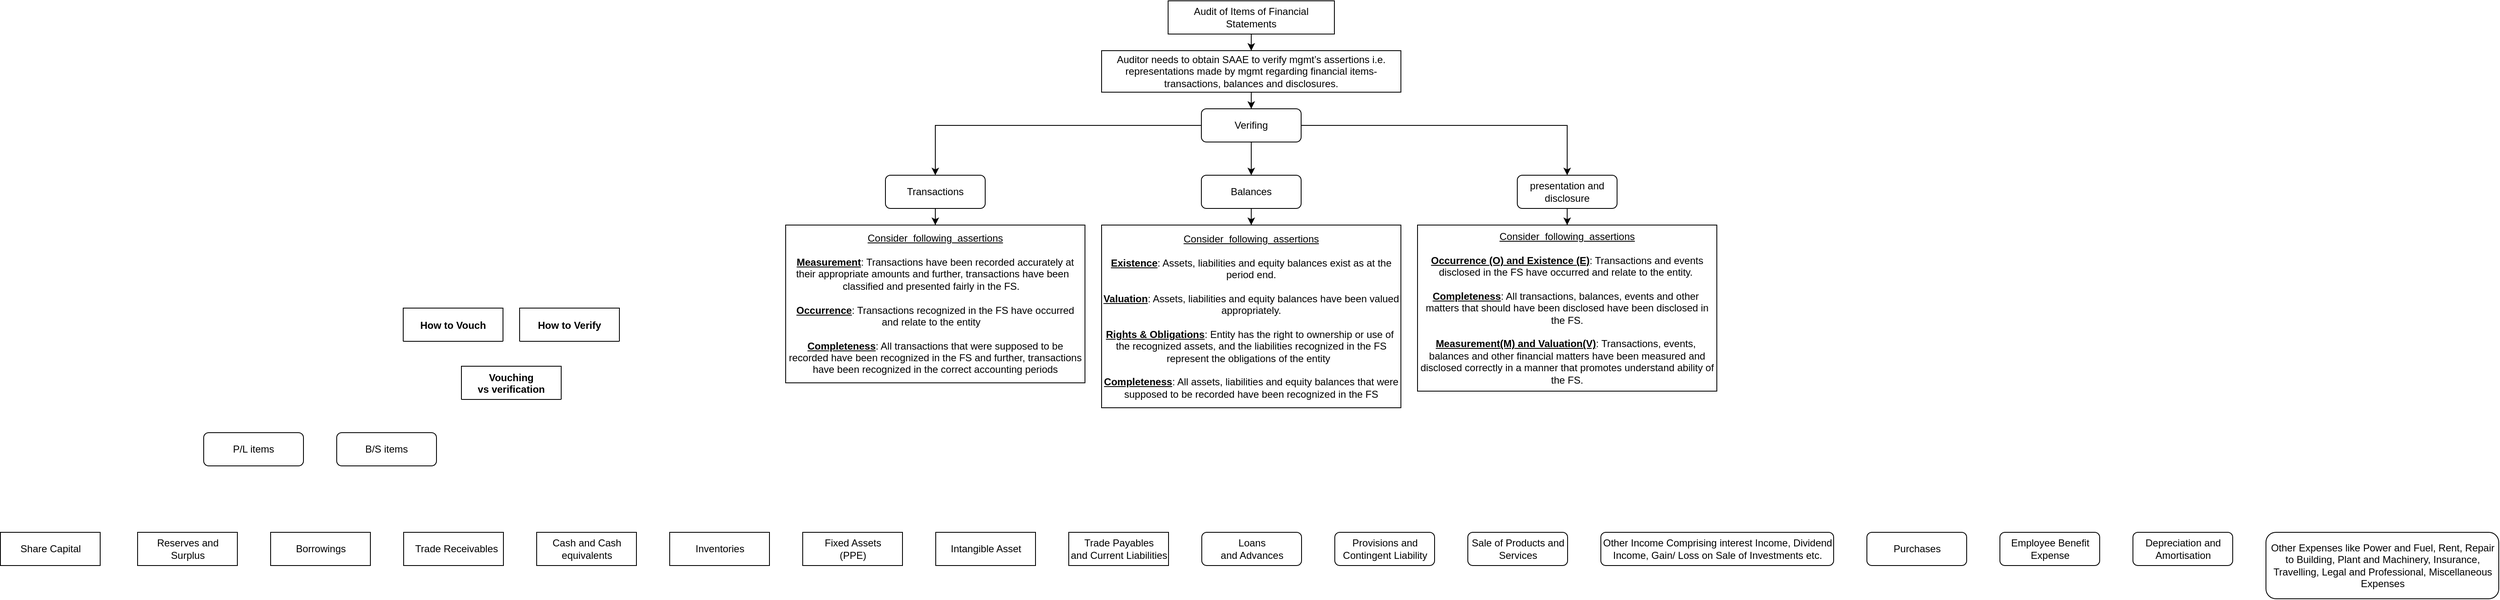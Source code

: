 <mxfile version="15.2.7" type="github">
  <diagram id="Dq3Bf0Ob6L3IU1oHNY2R" name="Page-1">
    <mxGraphModel dx="5897" dy="2090" grid="1" gridSize="10" guides="1" tooltips="1" connect="1" arrows="1" fold="1" page="1" pageScale="1" pageWidth="850" pageHeight="1100" math="0" shadow="0">
      <root>
        <mxCell id="0" />
        <mxCell id="1" parent="0" />
        <mxCell id="JVfyQsDlpFgOe32HRUAi-1" style="edgeStyle=orthogonalEdgeStyle;rounded=0;orthogonalLoop=1;jettySize=auto;html=1;" parent="1" source="JVfyQsDlpFgOe32HRUAi-2" target="JVfyQsDlpFgOe32HRUAi-4" edge="1">
          <mxGeometry relative="1" as="geometry" />
        </mxCell>
        <mxCell id="JVfyQsDlpFgOe32HRUAi-2" value="Audit of Items of Financial Statements" style="rounded=0;whiteSpace=wrap;html=1;" parent="1" vertex="1">
          <mxGeometry x="320" width="200" height="40" as="geometry" />
        </mxCell>
        <mxCell id="JVfyQsDlpFgOe32HRUAi-3" style="edgeStyle=orthogonalEdgeStyle;rounded=0;orthogonalLoop=1;jettySize=auto;html=1;" parent="1" source="JVfyQsDlpFgOe32HRUAi-4" target="JVfyQsDlpFgOe32HRUAi-11" edge="1">
          <mxGeometry relative="1" as="geometry" />
        </mxCell>
        <mxCell id="JVfyQsDlpFgOe32HRUAi-4" value="Auditor needs to obtain SAAE to verify mgmt’s assertions i.e. representations made by mgmt regarding financial items- transactions, balances and disclosures. " style="rounded=0;whiteSpace=wrap;html=1;" parent="1" vertex="1">
          <mxGeometry x="240" y="60" width="360" height="50" as="geometry" />
        </mxCell>
        <mxCell id="JVfyQsDlpFgOe32HRUAi-5" style="edgeStyle=orthogonalEdgeStyle;rounded=0;orthogonalLoop=1;jettySize=auto;html=1;" parent="1" source="JVfyQsDlpFgOe32HRUAi-6" target="JVfyQsDlpFgOe32HRUAi-7" edge="1">
          <mxGeometry relative="1" as="geometry" />
        </mxCell>
        <mxCell id="JVfyQsDlpFgOe32HRUAi-6" value="Transactions" style="rounded=1;whiteSpace=wrap;html=1;" parent="1" vertex="1">
          <mxGeometry x="-20" y="210" width="120" height="40" as="geometry" />
        </mxCell>
        <mxCell id="JVfyQsDlpFgOe32HRUAi-7" value="&lt;div&gt;&lt;u&gt;Consider&amp;nbsp; following&amp;nbsp; assertions&lt;/u&gt;&lt;br&gt;&lt;/div&gt;&lt;div&gt;&lt;br&gt;&lt;/div&gt;&lt;div&gt;&lt;u&gt;&lt;b&gt;Measurement&lt;/b&gt;&lt;/u&gt;: Transactions have been recorded accurately at their appropriate amounts and further, transactions have been&amp;nbsp;&amp;nbsp; classified and presented fairly in the FS. &amp;nbsp;&amp;nbsp; &lt;br&gt;&lt;/div&gt;&lt;div&gt;&lt;br&gt;&lt;/div&gt;&lt;div&gt;&lt;u&gt;&lt;b&gt;Occurrence&lt;/b&gt;&lt;/u&gt;: Transactions recognized in the FS have occurred &lt;br&gt;&lt;/div&gt;&lt;div&gt;and relate to the entity &amp;nbsp;&amp;nbsp; &lt;br&gt;&lt;/div&gt;&lt;div&gt;&lt;br&gt;&lt;/div&gt;&lt;div&gt;&lt;u&gt;&lt;b&gt;Completeness&lt;/b&gt;&lt;/u&gt;: All transactions that were supposed to be &lt;br&gt;&lt;/div&gt;&lt;div&gt;recorded have been recognized in the FS and further, transactions have been recognized in the correct accounting periods&lt;/div&gt;" style="rounded=0;whiteSpace=wrap;html=1;" parent="1" vertex="1">
          <mxGeometry x="-140" y="270" width="360" height="190" as="geometry" />
        </mxCell>
        <mxCell id="JVfyQsDlpFgOe32HRUAi-8" style="edgeStyle=orthogonalEdgeStyle;rounded=0;orthogonalLoop=1;jettySize=auto;html=1;" parent="1" source="JVfyQsDlpFgOe32HRUAi-11" target="JVfyQsDlpFgOe32HRUAi-15" edge="1">
          <mxGeometry relative="1" as="geometry" />
        </mxCell>
        <mxCell id="JVfyQsDlpFgOe32HRUAi-9" style="edgeStyle=orthogonalEdgeStyle;rounded=0;orthogonalLoop=1;jettySize=auto;html=1;" parent="1" source="JVfyQsDlpFgOe32HRUAi-11" target="JVfyQsDlpFgOe32HRUAi-13" edge="1">
          <mxGeometry relative="1" as="geometry" />
        </mxCell>
        <mxCell id="JVfyQsDlpFgOe32HRUAi-10" style="edgeStyle=orthogonalEdgeStyle;rounded=0;orthogonalLoop=1;jettySize=auto;html=1;" parent="1" source="JVfyQsDlpFgOe32HRUAi-11" target="JVfyQsDlpFgOe32HRUAi-6" edge="1">
          <mxGeometry relative="1" as="geometry" />
        </mxCell>
        <mxCell id="JVfyQsDlpFgOe32HRUAi-11" value="Verifing" style="rounded=1;whiteSpace=wrap;html=1;" parent="1" vertex="1">
          <mxGeometry x="360" y="130" width="120" height="40" as="geometry" />
        </mxCell>
        <mxCell id="JVfyQsDlpFgOe32HRUAi-12" style="edgeStyle=orthogonalEdgeStyle;rounded=0;orthogonalLoop=1;jettySize=auto;html=1;" parent="1" source="JVfyQsDlpFgOe32HRUAi-13" target="JVfyQsDlpFgOe32HRUAi-17" edge="1">
          <mxGeometry relative="1" as="geometry" />
        </mxCell>
        <mxCell id="JVfyQsDlpFgOe32HRUAi-13" value="presentation and disclosure" style="rounded=1;whiteSpace=wrap;html=1;" parent="1" vertex="1">
          <mxGeometry x="740" y="210" width="120" height="40" as="geometry" />
        </mxCell>
        <mxCell id="JVfyQsDlpFgOe32HRUAi-14" style="edgeStyle=orthogonalEdgeStyle;rounded=0;orthogonalLoop=1;jettySize=auto;html=1;" parent="1" source="JVfyQsDlpFgOe32HRUAi-15" target="JVfyQsDlpFgOe32HRUAi-16" edge="1">
          <mxGeometry relative="1" as="geometry" />
        </mxCell>
        <mxCell id="JVfyQsDlpFgOe32HRUAi-15" value="Balances" style="rounded=1;whiteSpace=wrap;html=1;" parent="1" vertex="1">
          <mxGeometry x="360" y="210" width="120" height="40" as="geometry" />
        </mxCell>
        <mxCell id="JVfyQsDlpFgOe32HRUAi-16" value="&lt;div&gt;&lt;u&gt;Consider&amp;nbsp; following&amp;nbsp; assertions&lt;/u&gt;&lt;br&gt;&lt;/div&gt;&lt;div&gt;&lt;br&gt;&lt;/div&gt;&lt;div&gt;&lt;u&gt;&lt;b&gt;Existence&lt;/b&gt;&lt;/u&gt;: Assets, liabilities and equity balances exist as at the period end.&lt;br&gt;&lt;/div&gt;&lt;div&gt;&lt;br&gt;&lt;/div&gt;&lt;div&gt;&lt;u&gt;&lt;b&gt;Valuation&lt;/b&gt;&lt;/u&gt;: Assets, liabilities and equity balances have been valued appropriately.&lt;br&gt;&lt;/div&gt;&lt;div&gt;&lt;br&gt;&lt;/div&gt;&lt;div&gt;&lt;u&gt;&lt;b&gt;Rights &amp;amp; Obligations&lt;/b&gt;&lt;/u&gt;: Entity has the right to ownership or use of&amp;nbsp; the recognized assets, and the liabilities recognized in the FS represent the obligations of the entity&amp;nbsp;&amp;nbsp; &lt;br&gt;&lt;/div&gt;&lt;div&gt;&lt;br&gt;&lt;/div&gt;&lt;div&gt;&lt;u&gt;&lt;b&gt;Completeness&lt;/b&gt;&lt;/u&gt;: All assets, liabilities and equity balances that were supposed to be recorded have been recognized in the FS&lt;br&gt;&lt;/div&gt;" style="rounded=0;whiteSpace=wrap;html=1;" parent="1" vertex="1">
          <mxGeometry x="240" y="270" width="360" height="220" as="geometry" />
        </mxCell>
        <mxCell id="JVfyQsDlpFgOe32HRUAi-17" value="&lt;div&gt;&lt;u&gt;Consider&amp;nbsp; following&amp;nbsp; assertions&lt;/u&gt;&lt;br&gt;&lt;/div&gt;&lt;div&gt;&lt;br&gt;&lt;/div&gt;&lt;div&gt;&lt;u&gt;&lt;b&gt;Occurrence (O) and Existence (E)&lt;/b&gt;&lt;/u&gt;: Transactions and events disclosed in the FS have occurred and relate to the entity.&amp;nbsp; &lt;br&gt;&lt;/div&gt;&lt;div&gt;&lt;br&gt;&lt;/div&gt;&lt;div&gt;&lt;u&gt;&lt;b&gt;Completeness&lt;/b&gt;&lt;/u&gt;: All transactions, balances, events and other&amp;nbsp; matters that should have been disclosed have been disclosed in the FS.&lt;br&gt;&lt;/div&gt;&lt;div&gt;&lt;br&gt;&lt;/div&gt;&lt;div&gt;&lt;u&gt;&lt;b&gt;Measurement(M) and Valuation(V)&lt;/b&gt;&lt;/u&gt;: Transactions, events,&amp;nbsp; balances and other financial matters have been measured and disclosed correctly in a manner that promotes understand ability of the FS.&lt;br&gt;&lt;/div&gt;" style="rounded=0;whiteSpace=wrap;html=1;" parent="1" vertex="1">
          <mxGeometry x="620" y="270" width="360" height="200" as="geometry" />
        </mxCell>
        <mxCell id="HmFCgczZDOIW98-LxWr3-2" style="edgeStyle=orthogonalEdgeStyle;rounded=0;orthogonalLoop=1;jettySize=auto;html=1;" parent="1" source="JVfyQsDlpFgOe32HRUAi-18" target="HmFCgczZDOIW98-LxWr3-1" edge="1" visible="0">
          <mxGeometry relative="1" as="geometry" />
        </mxCell>
        <mxCell id="JVfyQsDlpFgOe32HRUAi-18" value="Share Capital" style="whiteSpace=wrap;html=1;align=center;treeFolding=1;treeMoving=1;newEdgeStyle={&quot;edgeStyle&quot;:&quot;elbowEdgeStyle&quot;,&quot;startArrow&quot;:&quot;none&quot;,&quot;endArrow&quot;:&quot;none&quot;};fillColor=#ffffff;fontFamily=Helvetica;fontSize=12;fontColor=#000000;strokeColor=#000000;" parent="1" vertex="1" collapsed="1">
          <mxGeometry x="-1084.5" y="640" width="120" height="40" as="geometry" />
        </mxCell>
        <mxCell id="HmFCgczZDOIW98-LxWr3-4" style="edgeStyle=orthogonalEdgeStyle;rounded=0;orthogonalLoop=1;jettySize=auto;html=1;" parent="1" source="JVfyQsDlpFgOe32HRUAi-19" target="HmFCgczZDOIW98-LxWr3-3" edge="1" visible="0">
          <mxGeometry relative="1" as="geometry" />
        </mxCell>
        <mxCell id="JVfyQsDlpFgOe32HRUAi-19" value="&lt;div&gt;Reserves and &lt;br&gt;&lt;/div&gt;&lt;div&gt;Surplus &lt;/div&gt;" style="whiteSpace=wrap;html=1;align=center;treeFolding=1;treeMoving=1;newEdgeStyle={&quot;edgeStyle&quot;:&quot;elbowEdgeStyle&quot;,&quot;startArrow&quot;:&quot;none&quot;,&quot;endArrow&quot;:&quot;none&quot;};fillColor=#ffffff;fontFamily=Helvetica;fontSize=12;fontColor=#000000;strokeColor=#000000;" parent="1" vertex="1" collapsed="1">
          <mxGeometry x="-919.5" y="640" width="120" height="40" as="geometry" />
        </mxCell>
        <mxCell id="HmFCgczZDOIW98-LxWr3-6" style="edgeStyle=orthogonalEdgeStyle;rounded=0;orthogonalLoop=1;jettySize=auto;html=1;" parent="1" source="JVfyQsDlpFgOe32HRUAi-20" target="HmFCgczZDOIW98-LxWr3-5" edge="1" visible="0">
          <mxGeometry relative="1" as="geometry" />
        </mxCell>
        <mxCell id="JVfyQsDlpFgOe32HRUAi-20" value="Borrowings" style="whiteSpace=wrap;html=1;align=center;treeFolding=1;treeMoving=1;newEdgeStyle={&quot;edgeStyle&quot;:&quot;elbowEdgeStyle&quot;,&quot;startArrow&quot;:&quot;none&quot;,&quot;endArrow&quot;:&quot;none&quot;};fillColor=#ffffff;fontFamily=Helvetica;fontSize=12;fontColor=#000000;strokeColor=#000000;" parent="1" vertex="1" collapsed="1">
          <mxGeometry x="-759.5" y="640" width="120" height="40" as="geometry" />
        </mxCell>
        <mxCell id="UfjtboCrBmcmnvGXadqM-1" style="edgeStyle=orthogonalEdgeStyle;rounded=0;orthogonalLoop=1;jettySize=auto;html=1;" edge="1" parent="1" source="JVfyQsDlpFgOe32HRUAi-21" target="HmFCgczZDOIW98-LxWr3-7" visible="0">
          <mxGeometry relative="1" as="geometry" />
        </mxCell>
        <mxCell id="JVfyQsDlpFgOe32HRUAi-21" value="&amp;nbsp; Trade Receivables" style="whiteSpace=wrap;html=1;align=center;treeFolding=1;treeMoving=1;newEdgeStyle={&quot;edgeStyle&quot;:&quot;elbowEdgeStyle&quot;,&quot;startArrow&quot;:&quot;none&quot;,&quot;endArrow&quot;:&quot;none&quot;};fillColor=#ffffff;fontFamily=Helvetica;fontSize=12;fontColor=#000000;strokeColor=#000000;" parent="1" vertex="1" collapsed="1">
          <mxGeometry x="-599.5" y="640" width="120" height="40" as="geometry" />
        </mxCell>
        <mxCell id="UfjtboCrBmcmnvGXadqM-3" style="edgeStyle=orthogonalEdgeStyle;rounded=0;orthogonalLoop=1;jettySize=auto;html=1;" edge="1" parent="1" source="JVfyQsDlpFgOe32HRUAi-22" target="UfjtboCrBmcmnvGXadqM-2" visible="0">
          <mxGeometry relative="1" as="geometry" />
        </mxCell>
        <mxCell id="JVfyQsDlpFgOe32HRUAi-22" value="Cash and Cash equivalents" style="whiteSpace=wrap;html=1;align=center;treeFolding=1;treeMoving=1;newEdgeStyle={&quot;edgeStyle&quot;:&quot;elbowEdgeStyle&quot;,&quot;startArrow&quot;:&quot;none&quot;,&quot;endArrow&quot;:&quot;none&quot;};fillColor=#ffffff;fontFamily=Helvetica;fontSize=12;fontColor=#000000;strokeColor=#000000;" parent="1" vertex="1" collapsed="1">
          <mxGeometry x="-439.5" y="640" width="120" height="40" as="geometry" />
        </mxCell>
        <mxCell id="UfjtboCrBmcmnvGXadqM-5" style="edgeStyle=orthogonalEdgeStyle;rounded=0;orthogonalLoop=1;jettySize=auto;html=1;" edge="1" parent="1" source="JVfyQsDlpFgOe32HRUAi-23" target="UfjtboCrBmcmnvGXadqM-4" visible="0">
          <mxGeometry relative="1" as="geometry" />
        </mxCell>
        <mxCell id="JVfyQsDlpFgOe32HRUAi-23" value="Inventories" style="whiteSpace=wrap;html=1;align=center;treeFolding=1;treeMoving=1;newEdgeStyle={&quot;edgeStyle&quot;:&quot;elbowEdgeStyle&quot;,&quot;startArrow&quot;:&quot;none&quot;,&quot;endArrow&quot;:&quot;none&quot;};fillColor=#ffffff;fontFamily=Helvetica;fontSize=12;fontColor=#000000;strokeColor=#000000;" parent="1" vertex="1" collapsed="1">
          <mxGeometry x="-279.5" y="640" width="120" height="40" as="geometry" />
        </mxCell>
        <mxCell id="UfjtboCrBmcmnvGXadqM-7" style="edgeStyle=orthogonalEdgeStyle;rounded=0;orthogonalLoop=1;jettySize=auto;html=1;" edge="1" parent="1" source="JVfyQsDlpFgOe32HRUAi-24" target="UfjtboCrBmcmnvGXadqM-6" visible="0">
          <mxGeometry relative="1" as="geometry" />
        </mxCell>
        <mxCell id="JVfyQsDlpFgOe32HRUAi-24" value="&lt;div&gt;Fixed Assets &lt;br&gt;&lt;/div&gt;&lt;div&gt;(PPE) &lt;/div&gt;" style="whiteSpace=wrap;html=1;align=center;treeFolding=1;treeMoving=1;newEdgeStyle={&quot;edgeStyle&quot;:&quot;elbowEdgeStyle&quot;,&quot;startArrow&quot;:&quot;none&quot;,&quot;endArrow&quot;:&quot;none&quot;};fillColor=#ffffff;fontFamily=Helvetica;fontSize=12;fontColor=#000000;strokeColor=#000000;" parent="1" vertex="1" collapsed="1">
          <mxGeometry x="-119.5" y="640" width="120" height="40" as="geometry" />
        </mxCell>
        <mxCell id="UfjtboCrBmcmnvGXadqM-9" style="edgeStyle=orthogonalEdgeStyle;rounded=0;orthogonalLoop=1;jettySize=auto;html=1;" edge="1" parent="1" source="JVfyQsDlpFgOe32HRUAi-25" target="UfjtboCrBmcmnvGXadqM-8" visible="0">
          <mxGeometry relative="1" as="geometry" />
        </mxCell>
        <mxCell id="JVfyQsDlpFgOe32HRUAi-25" value="Intangible Asset" style="whiteSpace=wrap;html=1;align=center;treeFolding=1;treeMoving=1;newEdgeStyle={&quot;edgeStyle&quot;:&quot;elbowEdgeStyle&quot;,&quot;startArrow&quot;:&quot;none&quot;,&quot;endArrow&quot;:&quot;none&quot;};fillColor=#ffffff;fontFamily=Helvetica;fontSize=12;fontColor=#000000;strokeColor=#000000;" parent="1" vertex="1" collapsed="1">
          <mxGeometry x="40.5" y="640" width="120" height="40" as="geometry" />
        </mxCell>
        <mxCell id="UfjtboCrBmcmnvGXadqM-11" style="edgeStyle=orthogonalEdgeStyle;rounded=0;orthogonalLoop=1;jettySize=auto;html=1;entryX=0.5;entryY=0;entryDx=0;entryDy=0;" edge="1" parent="1" source="JVfyQsDlpFgOe32HRUAi-26" target="UfjtboCrBmcmnvGXadqM-10" visible="0">
          <mxGeometry relative="1" as="geometry" />
        </mxCell>
        <mxCell id="JVfyQsDlpFgOe32HRUAi-26" value="&lt;div&gt;Trade Payables &lt;br&gt;&lt;/div&gt;&lt;div&gt;and Current Liabilities&lt;/div&gt;" style="whiteSpace=wrap;html=1;align=center;treeFolding=1;treeMoving=1;newEdgeStyle={&quot;edgeStyle&quot;:&quot;elbowEdgeStyle&quot;,&quot;startArrow&quot;:&quot;none&quot;,&quot;endArrow&quot;:&quot;none&quot;};fillColor=#ffffff;fontFamily=Helvetica;fontSize=12;fontColor=#000000;strokeColor=#000000;" parent="1" vertex="1" collapsed="1">
          <mxGeometry x="200.5" y="640" width="120" height="40" as="geometry" />
        </mxCell>
        <mxCell id="JVfyQsDlpFgOe32HRUAi-27" value="&lt;div&gt;Loans &lt;br&gt;&lt;/div&gt;&lt;div&gt;and Advances&lt;/div&gt;" style="rounded=1;whiteSpace=wrap;html=1;" parent="1" vertex="1">
          <mxGeometry x="360.5" y="640" width="120" height="40" as="geometry" />
        </mxCell>
        <mxCell id="JVfyQsDlpFgOe32HRUAi-28" value="Provisions and Contingent Liability" style="rounded=1;whiteSpace=wrap;html=1;" parent="1" vertex="1">
          <mxGeometry x="520.5" y="640" width="120" height="40" as="geometry" />
        </mxCell>
        <mxCell id="JVfyQsDlpFgOe32HRUAi-29" value="Sale of Products and Services " style="rounded=1;whiteSpace=wrap;html=1;" parent="1" vertex="1">
          <mxGeometry x="680.5" y="640" width="120" height="40" as="geometry" />
        </mxCell>
        <mxCell id="JVfyQsDlpFgOe32HRUAi-30" value="Other Income Comprising interest Income, Dividend Income, Gain/ Loss on Sale of Investments etc. " style="rounded=1;whiteSpace=wrap;html=1;" parent="1" vertex="1">
          <mxGeometry x="840.5" y="640" width="280" height="40" as="geometry" />
        </mxCell>
        <mxCell id="JVfyQsDlpFgOe32HRUAi-31" value="Purchases" style="rounded=1;whiteSpace=wrap;html=1;" parent="1" vertex="1">
          <mxGeometry x="1160.5" y="640" width="120" height="40" as="geometry" />
        </mxCell>
        <mxCell id="JVfyQsDlpFgOe32HRUAi-32" value="Employee Benefit Expense " style="rounded=1;whiteSpace=wrap;html=1;" parent="1" vertex="1">
          <mxGeometry x="1320.5" y="640" width="120" height="40" as="geometry" />
        </mxCell>
        <mxCell id="JVfyQsDlpFgOe32HRUAi-33" value="Depreciation and Amortisation" style="rounded=1;whiteSpace=wrap;html=1;" parent="1" vertex="1">
          <mxGeometry x="1480.5" y="640" width="120" height="40" as="geometry" />
        </mxCell>
        <mxCell id="JVfyQsDlpFgOe32HRUAi-34" value="Other Expenses like Power and Fuel, Rent, Repair to Building, Plant and Machinery, Insurance, Travelling, Legal and Professional, Miscellaneous Expenses" style="rounded=1;whiteSpace=wrap;html=1;" parent="1" vertex="1">
          <mxGeometry x="1640.5" y="640" width="280" height="80" as="geometry" />
        </mxCell>
        <mxCell id="66pDrFZKpN6Ti9aJz2PV-1" value="Vouching &#xa;vs verification" style="swimlane;startSize=40;" parent="1" vertex="1" collapsed="1">
          <mxGeometry x="-530" y="440" width="120" height="40" as="geometry">
            <mxRectangle x="360" y="560" width="360" height="320" as="alternateBounds" />
          </mxGeometry>
        </mxCell>
        <mxCell id="66pDrFZKpN6Ti9aJz2PV-3" value="" style="shape=table;startSize=0;container=1;collapsible=0;childLayout=tableLayout;" parent="66pDrFZKpN6Ti9aJz2PV-1" vertex="1">
          <mxGeometry y="40" width="360" height="310" as="geometry" />
        </mxCell>
        <mxCell id="66pDrFZKpN6Ti9aJz2PV-4" value="" style="shape=partialRectangle;collapsible=0;dropTarget=0;pointerEvents=0;fillColor=none;top=0;left=0;bottom=0;right=0;points=[[0,0.5],[1,0.5]];portConstraint=eastwest;" parent="66pDrFZKpN6Ti9aJz2PV-3" vertex="1">
          <mxGeometry width="360" height="40" as="geometry" />
        </mxCell>
        <mxCell id="66pDrFZKpN6Ti9aJz2PV-5" value="&lt;u&gt;&lt;b&gt;Vouching&lt;/b&gt;&lt;/u&gt;" style="shape=partialRectangle;html=1;whiteSpace=wrap;connectable=0;overflow=hidden;fillColor=none;top=0;left=0;bottom=0;right=0;pointerEvents=1;" parent="66pDrFZKpN6Ti9aJz2PV-4" vertex="1">
          <mxGeometry width="180" height="40" as="geometry" />
        </mxCell>
        <mxCell id="66pDrFZKpN6Ti9aJz2PV-6" value="&lt;u&gt;&lt;b&gt;Verification&lt;/b&gt;&lt;/u&gt;" style="shape=partialRectangle;html=1;whiteSpace=wrap;connectable=0;overflow=hidden;fillColor=none;top=0;left=0;bottom=0;right=0;pointerEvents=1;" parent="66pDrFZKpN6Ti9aJz2PV-4" vertex="1">
          <mxGeometry x="180" width="180" height="40" as="geometry" />
        </mxCell>
        <mxCell id="66pDrFZKpN6Ti9aJz2PV-7" value="" style="shape=partialRectangle;collapsible=0;dropTarget=0;pointerEvents=0;fillColor=none;top=0;left=0;bottom=0;right=0;points=[[0,0.5],[1,0.5]];portConstraint=eastwest;" parent="66pDrFZKpN6Ti9aJz2PV-3" vertex="1">
          <mxGeometry y="40" width="360" height="40" as="geometry" />
        </mxCell>
        <mxCell id="66pDrFZKpN6Ti9aJz2PV-8" value="Vouching is an examination of transactions" style="shape=partialRectangle;html=1;whiteSpace=wrap;connectable=0;overflow=hidden;fillColor=none;top=0;left=0;bottom=0;right=0;pointerEvents=1;" parent="66pDrFZKpN6Ti9aJz2PV-7" vertex="1">
          <mxGeometry width="180" height="40" as="geometry" />
        </mxCell>
        <mxCell id="66pDrFZKpN6Ti9aJz2PV-9" value="Verification is examination of balances" style="shape=partialRectangle;html=1;whiteSpace=wrap;connectable=0;overflow=hidden;fillColor=none;top=0;left=0;bottom=0;right=0;pointerEvents=1;" parent="66pDrFZKpN6Ti9aJz2PV-7" vertex="1">
          <mxGeometry x="180" width="180" height="40" as="geometry" />
        </mxCell>
        <mxCell id="66pDrFZKpN6Ti9aJz2PV-10" value="" style="shape=partialRectangle;collapsible=0;dropTarget=0;pointerEvents=0;fillColor=none;top=0;left=0;bottom=0;right=0;points=[[0,0.5],[1,0.5]];portConstraint=eastwest;" parent="66pDrFZKpN6Ti9aJz2PV-3" vertex="1">
          <mxGeometry y="80" width="360" height="40" as="geometry" />
        </mxCell>
        <mxCell id="66pDrFZKpN6Ti9aJz2PV-11" value="it means checking p/l items i.e income and expenses" style="shape=partialRectangle;html=1;whiteSpace=wrap;connectable=0;overflow=hidden;fillColor=none;top=0;left=0;bottom=0;right=0;pointerEvents=1;" parent="66pDrFZKpN6Ti9aJz2PV-10" vertex="1">
          <mxGeometry width="180" height="40" as="geometry" />
        </mxCell>
        <mxCell id="66pDrFZKpN6Ti9aJz2PV-12" value="means checking b/s items i.e assets and liablities" style="shape=partialRectangle;html=1;whiteSpace=wrap;connectable=0;overflow=hidden;fillColor=none;top=0;left=0;bottom=0;right=0;pointerEvents=1;" parent="66pDrFZKpN6Ti9aJz2PV-10" vertex="1">
          <mxGeometry x="180" width="180" height="40" as="geometry" />
        </mxCell>
        <mxCell id="66pDrFZKpN6Ti9aJz2PV-13" value="" style="shape=partialRectangle;collapsible=0;dropTarget=0;pointerEvents=0;fillColor=none;top=0;left=0;bottom=0;right=0;points=[[0,0.5],[1,0.5]];portConstraint=eastwest;" parent="66pDrFZKpN6Ti9aJz2PV-3" vertex="1">
          <mxGeometry y="120" width="360" height="40" as="geometry" />
        </mxCell>
        <mxCell id="66pDrFZKpN6Ti9aJz2PV-14" value="conducted normally throughout the year" style="shape=partialRectangle;html=1;whiteSpace=wrap;connectable=0;overflow=hidden;fillColor=none;top=0;left=0;bottom=0;right=0;pointerEvents=1;" parent="66pDrFZKpN6Ti9aJz2PV-13" vertex="1">
          <mxGeometry width="180" height="40" as="geometry" />
        </mxCell>
        <mxCell id="66pDrFZKpN6Ti9aJz2PV-15" value="conducted at the end of the year" style="shape=partialRectangle;html=1;whiteSpace=wrap;connectable=0;overflow=hidden;fillColor=none;top=0;left=0;bottom=0;right=0;pointerEvents=1;" parent="66pDrFZKpN6Ti9aJz2PV-13" vertex="1">
          <mxGeometry x="180" width="180" height="40" as="geometry" />
        </mxCell>
        <mxCell id="66pDrFZKpN6Ti9aJz2PV-16" value="" style="shape=partialRectangle;collapsible=0;dropTarget=0;pointerEvents=0;fillColor=none;top=0;left=0;bottom=0;right=0;points=[[0,0.5],[1,0.5]];portConstraint=eastwest;" parent="66pDrFZKpN6Ti9aJz2PV-3" vertex="1">
          <mxGeometry y="160" width="360" height="70" as="geometry" />
        </mxCell>
        <mxCell id="66pDrFZKpN6Ti9aJz2PV-17" value="checking documentary evidence is enough" style="shape=partialRectangle;html=1;whiteSpace=wrap;connectable=0;overflow=hidden;fillColor=none;top=0;left=0;bottom=0;right=0;pointerEvents=1;" parent="66pDrFZKpN6Ti9aJz2PV-16" vertex="1">
          <mxGeometry width="180" height="70" as="geometry" />
        </mxCell>
        <mxCell id="66pDrFZKpN6Ti9aJz2PV-18" value="checking documentary evidence is not enough, physical verification is also required whenever practical / possible" style="shape=partialRectangle;html=1;whiteSpace=wrap;connectable=0;overflow=hidden;fillColor=none;top=0;left=0;bottom=0;right=0;pointerEvents=1;" parent="66pDrFZKpN6Ti9aJz2PV-16" vertex="1">
          <mxGeometry x="180" width="180" height="70" as="geometry" />
        </mxCell>
        <mxCell id="66pDrFZKpN6Ti9aJz2PV-19" value="" style="shape=partialRectangle;collapsible=0;dropTarget=0;pointerEvents=0;fillColor=none;top=0;left=0;bottom=0;right=0;points=[[0,0.5],[1,0.5]];portConstraint=eastwest;" parent="66pDrFZKpN6Ti9aJz2PV-3" vertex="1">
          <mxGeometry y="230" width="360" height="40" as="geometry" />
        </mxCell>
        <mxCell id="66pDrFZKpN6Ti9aJz2PV-20" value="normally conducted by junior staff" style="shape=partialRectangle;html=1;whiteSpace=wrap;connectable=0;overflow=hidden;fillColor=none;top=0;left=0;bottom=0;right=0;pointerEvents=1;" parent="66pDrFZKpN6Ti9aJz2PV-19" vertex="1">
          <mxGeometry width="180" height="40" as="geometry" />
        </mxCell>
        <mxCell id="66pDrFZKpN6Ti9aJz2PV-21" value="normally conducted by senior staff / auditor himself" style="shape=partialRectangle;html=1;whiteSpace=wrap;connectable=0;overflow=hidden;fillColor=none;top=0;left=0;bottom=0;right=0;pointerEvents=1;" parent="66pDrFZKpN6Ti9aJz2PV-19" vertex="1">
          <mxGeometry x="180" width="180" height="40" as="geometry" />
        </mxCell>
        <mxCell id="66pDrFZKpN6Ti9aJz2PV-22" value="" style="shape=partialRectangle;collapsible=0;dropTarget=0;pointerEvents=0;fillColor=none;top=0;left=0;bottom=0;right=0;points=[[0,0.5],[1,0.5]];portConstraint=eastwest;" parent="66pDrFZKpN6Ti9aJz2PV-3" vertex="1">
          <mxGeometry y="270" width="360" height="40" as="geometry" />
        </mxCell>
        <mxCell id="66pDrFZKpN6Ti9aJz2PV-23" value="does not include valuation" style="shape=partialRectangle;html=1;whiteSpace=wrap;connectable=0;overflow=hidden;fillColor=none;top=0;left=0;bottom=0;right=0;pointerEvents=1;" parent="66pDrFZKpN6Ti9aJz2PV-22" vertex="1">
          <mxGeometry width="180" height="40" as="geometry" />
        </mxCell>
        <mxCell id="66pDrFZKpN6Ti9aJz2PV-24" value="includes valuation" style="shape=partialRectangle;html=1;whiteSpace=wrap;connectable=0;overflow=hidden;fillColor=none;top=0;left=0;bottom=0;right=0;pointerEvents=1;" parent="66pDrFZKpN6Ti9aJz2PV-22" vertex="1">
          <mxGeometry x="180" width="180" height="40" as="geometry" />
        </mxCell>
        <mxCell id="66pDrFZKpN6Ti9aJz2PV-25" value="P/L items" style="rounded=1;whiteSpace=wrap;html=1;" parent="1" vertex="1">
          <mxGeometry x="-840" y="520" width="120" height="40" as="geometry" />
        </mxCell>
        <mxCell id="66pDrFZKpN6Ti9aJz2PV-26" value="B/S items" style="rounded=1;whiteSpace=wrap;html=1;" parent="1" vertex="1">
          <mxGeometry x="-680" y="520" width="120" height="40" as="geometry" />
        </mxCell>
        <mxCell id="66pDrFZKpN6Ti9aJz2PV-27" value="How to Vouch" style="swimlane;startSize=40;" parent="1" vertex="1" collapsed="1">
          <mxGeometry x="-600" y="370" width="120" height="40" as="geometry">
            <mxRectangle x="-600" y="370" width="520" height="673" as="alternateBounds" />
          </mxGeometry>
        </mxCell>
        <mxCell id="66pDrFZKpN6Ti9aJz2PV-42" value="" style="shape=image;verticalLabelPosition=bottom;labelBackgroundColor=#ffffff;verticalAlign=top;aspect=fixed;imageAspect=0;image=https://imgur.com/yVzNL9A.png;" parent="66pDrFZKpN6Ti9aJz2PV-27" vertex="1">
          <mxGeometry y="40" width="520" height="357" as="geometry" />
        </mxCell>
        <mxCell id="66pDrFZKpN6Ti9aJz2PV-43" value="" style="shape=image;verticalLabelPosition=bottom;labelBackgroundColor=#ffffff;verticalAlign=top;aspect=fixed;imageAspect=0;image=https://imgur.com/6qHPYXq.png;" parent="66pDrFZKpN6Ti9aJz2PV-27" vertex="1">
          <mxGeometry y="397" width="520" height="276" as="geometry" />
        </mxCell>
        <mxCell id="66pDrFZKpN6Ti9aJz2PV-32" value="How to Verify" style="swimlane;startSize=40;" parent="1" vertex="1" collapsed="1">
          <mxGeometry x="-460" y="370" width="120" height="40" as="geometry">
            <mxRectangle x="-450" y="370" width="517.5" height="670" as="alternateBounds" />
          </mxGeometry>
        </mxCell>
        <mxCell id="66pDrFZKpN6Ti9aJz2PV-40" value="" style="shape=image;verticalLabelPosition=bottom;labelBackgroundColor=#ffffff;verticalAlign=top;aspect=fixed;imageAspect=0;image=https://imgur.com/RVhFhAz.png;" parent="66pDrFZKpN6Ti9aJz2PV-32" vertex="1">
          <mxGeometry x="-5" y="40" width="520" height="376" as="geometry" />
        </mxCell>
        <mxCell id="66pDrFZKpN6Ti9aJz2PV-41" value="" style="shape=image;verticalLabelPosition=bottom;labelBackgroundColor=#ffffff;verticalAlign=top;aspect=fixed;imageAspect=0;image=https://imgur.com/igpQDB1.png;" parent="66pDrFZKpN6Ti9aJz2PV-32" vertex="1">
          <mxGeometry x="-2.5" y="403" width="520" height="267" as="geometry" />
        </mxCell>
        <mxCell id="HmFCgczZDOIW98-LxWr3-1" value="1.1 &lt;u&gt;&lt;b&gt;Existence&lt;/b&gt;&lt;/u&gt;&lt;br&gt;&amp;nbsp;It is the sum stated in the memorandum as the capital of the company with which it is to be registered being the maximum amount which it is&lt;br&gt;authorized to raise by issuing shares, and upon which it pays the stamp&lt;br&gt;&lt;div&gt;duty&lt;/div&gt;&lt;div&gt;&lt;br&gt;&lt;/div&gt;1.2 &lt;u&gt;&lt;b&gt;Valuation&lt;/b&gt;&lt;/u&gt;&lt;br&gt;&amp;nbsp;1. Tally the period- end share capital balance- authorised, issued and paid&lt;br&gt;&lt;div&gt;up, to the previous year audited financial statements&lt;/div&gt;&lt;div&gt;&lt;br&gt;&lt;/div&gt;2. In case there in no change during the year, obtain a written confirmation/&lt;br&gt;representation from the Company Secretary that there were no changes to&lt;br&gt;&lt;div&gt;entity’s capital structure during the year.&lt;/div&gt;&lt;div&gt;&lt;br&gt;&lt;/div&gt;&amp;nbsp;3. In case there is any change, obtain the certified copies of relevant&lt;br&gt;resolutions passed at the meetings of board of directors, shareholders&lt;br&gt;authorizing the increase/ decrease in authorized and paid up share capital&lt;br&gt;&amp;nbsp;Verify whether the paid up capital as at the period- end is within the limits&lt;br&gt;&lt;div&gt;of authorized capital&lt;/div&gt;&lt;div&gt;&lt;br&gt;&lt;/div&gt;1.3 &lt;u&gt;&lt;b&gt;Completeness&lt;/b&gt;&lt;/u&gt;&lt;br&gt;Equity bal that should have been recorded have been shown in the FS&lt;br&gt;&lt;div&gt;&lt;br&gt;&lt;/div&gt;1.4 &lt;u&gt;&lt;b&gt;Presentation and Disclosure&lt;/b&gt;&lt;/u&gt;&lt;br&gt;&amp;nbsp;as per AS/IND AS as applicable" style="rounded=0;whiteSpace=wrap;html=1;" parent="1" vertex="1" visible="0">
          <mxGeometry x="-1220" y="700" width="400" height="380" as="geometry" />
        </mxCell>
        <mxCell id="HmFCgczZDOIW98-LxWr3-3" value="2.1 &lt;u&gt;&lt;b&gt;Existence/Valuation/Completeness&lt;/b&gt;&lt;/u&gt;&lt;br&gt;&amp;nbsp;Tally the opening balance of reserves and surplus to the PY&lt;br&gt;&lt;div&gt;audited FS.&lt;/div&gt;&lt;div&gt;&lt;br&gt;&lt;/div&gt;&amp;nbsp;For addition/ utilisation in current year, in case of:&lt;br&gt;a. Profit and Loss balance- trace the movement as disclosed in Statement&lt;br&gt;of changes in Equity to Surplus/ Deficit as per Income Statement for the&lt;br&gt;year under audit&lt;br&gt;b. For adjustment related to dividend payment and the tax related thereto&lt;br&gt;i.e. dividend distribution tax, verify the resolution passed by the board of&lt;br&gt;directors regarding declaration of dividend&lt;br&gt;&lt;div&gt;d. Utilisation of share premium as per the provisions&lt;br&gt;&lt;/div&gt;&lt;div&gt;&lt;br&gt;&lt;/div&gt;2.2 &lt;u&gt;&lt;b&gt;Presentation and Disclosure&lt;/b&gt;&lt;/u&gt;&lt;br&gt;&amp;nbsp;Ias per AS/IND AS as applicable" style="rounded=0;whiteSpace=wrap;html=1;" parent="1" vertex="1" visible="0">
          <mxGeometry x="-1055" y="700" width="400" height="220" as="geometry" />
        </mxCell>
        <mxCell id="HmFCgczZDOIW98-LxWr3-5" value="&lt;div&gt;3.1 &lt;u&gt;&lt;b&gt;Existence&lt;/b&gt;&lt;/u&gt;&lt;/div&gt;&lt;div&gt;&lt;u&gt;&lt;b&gt;&lt;br&gt;&lt;/b&gt;&lt;/u&gt;&lt;/div&gt;&amp;nbsp;1. Review board minutes for approval of new lending agreements. During&lt;br&gt;&lt;div&gt;review, make sure that any new loan agreements are authorized. &lt;br&gt;&lt;/div&gt;&lt;div&gt;&lt;br&gt;&lt;/div&gt;&lt;div&gt;2. Ensure that significant debt commitments should be approved by the board of directors.&lt;/div&gt;&lt;div&gt;&lt;br&gt;&lt;/div&gt;&lt;div&gt;&amp;nbsp;3. Verify that borrowing limits imposed by agreements are not exceeded&lt;/div&gt;&lt;div&gt;&lt;br&gt;&lt;/div&gt;&amp;nbsp;4. Agree overdrafts and loans recorded to bank confirmation / confirmation to&lt;br&gt;&lt;div&gt;lenders&lt;/div&gt;&lt;div&gt;&lt;br&gt;&lt;/div&gt;5. Agree details of leases and hire purchase creditors recorded to underlying&lt;br&gt;agreement&lt;br&gt;&lt;div&gt;&lt;br&gt;&lt;/div&gt;&lt;div&gt;&lt;br&gt;&lt;/div&gt;&lt;div&gt;&lt;br&gt;&lt;/div&gt;&lt;div&gt;3.2 &lt;u&gt;&lt;b&gt;Valuation&lt;/b&gt;&lt;/u&gt;&lt;/div&gt;&lt;div&gt;&lt;u&gt;&lt;b&gt;&lt;br&gt;&lt;/b&gt;&lt;/u&gt;&lt;/div&gt;1.&amp;nbsp; Determine that the accounting policies and methods of recording debt are&lt;br&gt;&lt;div&gt;appropriate and applied consistently.&lt;/div&gt;&lt;div&gt;&lt;br&gt;&lt;/div&gt;2. Recalculate the interest accrual, and discount or premium on redemption&lt;br&gt;&amp;nbsp;&lt;br&gt;&lt;div&gt;&amp;nbsp;3. Check computation of the amortization of premium or discount.&lt;/div&gt;&lt;div&gt;&lt;br&gt;&lt;/div&gt;&lt;div&gt;&lt;br&gt;&lt;/div&gt;&lt;div&gt;&lt;br&gt;&lt;/div&gt;&lt;div&gt;3.3 &lt;u&gt;&lt;b&gt;Completeness&lt;/b&gt;&lt;/u&gt;&lt;/div&gt;&lt;div&gt;&lt;u&gt;&lt;b&gt;&lt;br&gt;&lt;/b&gt;&lt;/u&gt;&lt;/div&gt;&lt;div&gt;&amp;nbsp;Obtain a schedule of short term and long term borrowing showing beginning&lt;/div&gt;&lt;div&gt; and ending balances and borrowings and repayments during the year,&lt;/div&gt;&lt;div&gt; and perform the following:&lt;/div&gt;a. examination of minutes of the board, and other documents.&lt;br&gt;b. trace the ending balances to the general ledger&lt;br&gt;&lt;div&gt;&lt;br&gt;&lt;/div&gt;&lt;div&gt;&lt;br&gt;&lt;/div&gt;&lt;div&gt;&lt;br&gt;&lt;/div&gt;3.4 &lt;u&gt;&lt;b&gt;Presentation and Disclosure&lt;/b&gt;&lt;/u&gt;&lt;br&gt;&lt;div&gt;&lt;br&gt;&lt;/div&gt;&lt;div&gt;1. as per AS/IND AS as applicable&lt;/div&gt;&lt;div&gt;&lt;br&gt;&lt;/div&gt;&lt;div&gt;&amp;nbsp;2. Examine the due dates on loans for proper classification between long term and current.&lt;/div&gt;&lt;div&gt;&lt;br&gt;&lt;/div&gt;3. Verify whether liabilities to bank towards bills discounted, bills negotiated,&lt;br&gt;cheques discounted, etc. are correctly reflected and disclosed in the&lt;br&gt;&lt;div&gt;accounts &lt;br&gt;&lt;/div&gt;&lt;div&gt;&lt;br&gt;&lt;/div&gt;&lt;div&gt;&lt;br&gt;&lt;/div&gt;&lt;div&gt;&lt;br&gt;&lt;/div&gt;&lt;div&gt;3.5 &lt;u&gt;&lt;b&gt;Other Aspects&lt;/b&gt;&lt;/u&gt;:&lt;/div&gt;&lt;div&gt;&lt;br&gt;&lt;/div&gt;&lt;div&gt;&amp;nbsp;1. Verify that the company has not contravened the restrictions laid down&lt;/div&gt;&lt;div&gt;&lt;br&gt;&lt;/div&gt;&lt;div&gt;2. Check compliance&#39;s of Income tax, and cos act done properly&lt;br&gt;&lt;/div&gt;" style="rounded=0;whiteSpace=wrap;html=1;" parent="1" vertex="1" visible="0">
          <mxGeometry x="-927.5" y="700" width="465" height="860" as="geometry" />
        </mxCell>
        <mxCell id="HmFCgczZDOIW98-LxWr3-7" value="4.1 &lt;u&gt;&lt;b&gt;Existence&lt;/b&gt;&lt;/u&gt;&lt;br&gt;&amp;nbsp;To ensure that trace receivables ledger reconciles to general ledger. Ask&lt;br&gt;for a period-end accounts receivable aging report and trace the grand total&lt;br&gt;to the amount in the accounts receivable account in the general ledger&lt;br&gt;&amp;nbsp;Calculate the receivable report total. Add up the invoices on the accounts&lt;br&gt;receivable aging report to verify that the total traced to the general ledger is&lt;br&gt;correct.&lt;br&gt;&amp;nbsp;Investigate reconciling items. If there are journal entries in the accounts&lt;br&gt;receivable account in the general ledger, review the justification for larger&lt;br&gt;amounts. This implies that these journal entries should be fully&lt;br&gt;documented.&lt;br&gt;&amp;nbsp;See whether realization is recorded invoice wise or not. If not, check that&lt;br&gt;money received from debtors is adjusted chronologically invoice wise and&lt;br&gt;on FIFO basis i.e. previous bill is adjusted first. If realization is made on&lt;br&gt;account, verify if the Company has obtained confirmations from debtors.&lt;br&gt;&amp;nbsp;A significant and important audit activity is to contact customers directly&lt;br&gt;and ask them to confirm the amounts of unpaid accounts receivable as of&lt;br&gt;the end of the reporting period under audit. This should necessarily be&lt;br&gt;done for all significant account balances as at the period- end while certain&lt;br&gt;random customers having smaller outstanding invoices should also be&lt;br&gt;selected.&lt;br&gt;&amp;nbsp;The trade receivables may be requested to confirm the balances either&lt;br&gt;(a) as at the date of the balance sheet, or&lt;br&gt;(b) as at any other selected date which is reasonably close to the date of&lt;br&gt;the balance sheet. The date should be decided by the auditor in&lt;br&gt;consultation with the Company.&lt;br&gt;&amp;nbsp;If there are any related party receivables, review them for collectability, as&lt;br&gt;well as whether they were properly authorized and the value of such&lt;br&gt;&lt;div&gt;transactions were reasonable and at arm’s length.&lt;/div&gt;&lt;div&gt;&lt;br&gt;&lt;/div&gt;&lt;div&gt;&lt;br&gt;&lt;/div&gt;&lt;div&gt;4.2 &lt;u&gt;&lt;b&gt;Valuation&lt;/b&gt;&lt;/u&gt;&lt;br&gt;&amp;nbsp;Assess the allowance for doubtful accounts. Review the process followed&lt;br&gt;by the Company to derive an allowance for doubtful accounts. This will&lt;br&gt;include a consistency comparison with the method used in the last year,&lt;br&gt;and a determination of whether the method is appropriate for the&lt;br&gt;underlying business environment.&lt;br&gt;&amp;nbsp;Obtain the ageing report of accounts receivable (both Dr/Cr balance), split&lt;br&gt;between not currently due, 30 days old, 30-60 days old, 60- 180 days old,&lt;br&gt;180- 365 days old and more than 365 days old (refer screenshot below).&lt;br&gt;Also, obtain the list of debtors under litigation and compare with previous&lt;br&gt;year.&lt;br&gt;&amp;nbsp;Assess bad debt write-offs. Prepare schedule of movements on Bad Debts&lt;br&gt;– Provision Accounts and Debts written off and compare the proportion of&lt;br&gt;bad debt expense to sales for the current year in comparison to prior&lt;br&gt;years, to see if the current expense appears reasonable.&lt;br&gt;&amp;nbsp;Check that write-offs or other reductions in the receivable balances have&lt;br&gt;been approved by an appropriate and authorised member of senior&lt;br&gt;management, for example the fi nancial controller or finance director.&lt;/div&gt;&lt;div&gt;&lt;br&gt;&lt;/div&gt;&lt;div&gt;&lt;br&gt;&lt;/div&gt;&lt;div&gt;&lt;br&gt;&lt;/div&gt;&lt;div&gt;4.3 &lt;u&gt;&lt;b&gt;Completeness&lt;/b&gt;&lt;/u&gt;&lt;/div&gt;&lt;div&gt;&lt;br&gt;&amp;nbsp;1. The auditor needs to satisfy himself of correct and proper cut-offs. Without&lt;br&gt;a correct cutoff, sales could be understated or overstated, &lt;br&gt;&lt;/div&gt;&lt;div&gt;hence, the need to perform the following cutoff tests:&lt;br&gt;a. the goods should have been dispatched and not lying with the&lt;br&gt;Company and included in closing stock;&lt;br&gt;b. All good dispatched prior to the period/ year-end have been invoiced&lt;br&gt;and included in debtors;&lt;br&gt;c. No goods dispatched after the year- end have been invoiced and&lt;br&gt;included in debtors for the period under audit&lt;br&gt;&amp;nbsp;&lt;/div&gt;&lt;div&gt;2. Study the system of giving discounts and check the following:&lt;br&gt;a. Whether the same is being given as per the Company policy/ general&lt;br&gt;industry trends;&lt;br&gt;b. Whether cash discount is given on the basis of date of realization of&lt;br&gt;cheque or on the basis of date of receipt of cheque. verify that the cheque has been&lt;br&gt;realized within a reasonable time.&lt;/div&gt;&lt;div&gt;&lt;br&gt;&lt;/div&gt;&lt;div&gt;&lt;br&gt;&lt;/div&gt;&lt;div&gt;&lt;br&gt;&lt;/div&gt;&lt;div&gt;4.4 &lt;u&gt;&lt;b&gt;Presentation and Disclosure&lt;/b&gt;&lt;/u&gt;&lt;/div&gt;&lt;div&gt;&lt;br&gt;&lt;/div&gt;&lt;div&gt;as per AS/IND AS as applicable&lt;/div&gt;&lt;div&gt;&lt;br&gt;&lt;/div&gt;&lt;div&gt;&amp;nbsp;Verify that the split between more than 6 months and less than 6 months&lt;br&gt;has been done from the due date instead of sales invoice date&lt;br&gt;&lt;/div&gt;" style="rounded=0;whiteSpace=wrap;html=1;" parent="1" vertex="1" visible="0">
          <mxGeometry x="-767.5" y="700" width="465" height="1170" as="geometry" />
        </mxCell>
        <mxCell id="UfjtboCrBmcmnvGXadqM-2" value="&lt;div&gt;&lt;u&gt;&lt;b&gt;Existence/Completeness/Valuation&lt;/b&gt;&lt;/u&gt;: &lt;br&gt;&lt;/div&gt;&lt;div&gt;&lt;br&gt;&lt;/div&gt;&lt;div&gt;1. the cash should be checked not only on the last day of the&lt;/div&gt;&lt;div&gt;year, but also checked again sometime after the close of the year without&lt;br&gt;giving notice of the auditor’s visit either to the client or to his staff&lt;/div&gt;&lt;div&gt;&lt;br&gt;&lt;/div&gt;&lt;div&gt;2. If there are more than one cash balances, e.g., when there is a cashier, a&lt;br&gt;petty cashier, a branch cashier and, in addition, there are imprest balances&lt;br&gt;with employees, all of them should be checked simultaneously, as far as&lt;br&gt;practicable so that the shortage in one balance is not made good by&lt;br&gt;transfer of amount from the other.&lt;/div&gt;&lt;div&gt;&lt;br&gt;&lt;/div&gt;&lt;div&gt;&amp;nbsp;3. It is desirable for the cashier to be present while cash is being counted and&lt;br&gt;he should be made to sign the statement prepared containing details of the&lt;br&gt;cash balance counted.&lt;/div&gt;&lt;div&gt;&lt;br&gt;&lt;/div&gt;&lt;div&gt;4. If unable to check the cash balance on the date of the&lt;br&gt;Balance Sheet, he should arrange with his client for all the cash balance to&lt;br&gt;be banked and where this cannot conveniently be done on the evening of&lt;br&gt;the close of the financial year, it should be deposited the following morning.&lt;/div&gt;&lt;div&gt;&lt;br&gt;&lt;/div&gt;&lt;div&gt;6. If there is any rough Cash Book or details of daily balance are separately&lt;br&gt;kept, the auditor should test entries from the rough Cash Book with those&lt;br&gt;in the Cash Book to prove that entries in the Cash Book are correct.&lt;/div&gt;&lt;div&gt;&lt;br&gt;&lt;/div&gt;&lt;div&gt;7. The auditor should also perform a cash sensitivity analysis by compiling a&lt;br&gt;summary of total cash receipts and payments each month and analyse the&lt;br&gt;trends to see if there have been variations in any specific month and&lt;br&gt;request explanations from the management&lt;/div&gt;&lt;div&gt;&lt;br&gt;&lt;/div&gt;&lt;div&gt;&lt;u&gt;&lt;b&gt;Presentation and Disclosure&lt;/b&gt;&lt;/u&gt;&lt;br&gt;as per AS/IND AS as applicable&lt;br&gt;&lt;/div&gt;" style="rounded=0;whiteSpace=wrap;html=1;" vertex="1" visible="0" parent="1">
          <mxGeometry x="-593.75" y="700" width="437.5" height="480" as="geometry" />
        </mxCell>
        <mxCell id="UfjtboCrBmcmnvGXadqM-4" value="&lt;u&gt;&lt;b&gt;Existence&lt;/b&gt;&lt;/u&gt;&lt;br&gt;&lt;div&gt;&amp;nbsp;1. Review client’s plan for performing inventory count. &lt;br&gt;&lt;/div&gt;&lt;div&gt;&lt;br&gt;&lt;/div&gt;&lt;div&gt;&amp;nbsp;2. Ensure that consigned goods have been segregated&lt;/div&gt;&lt;div&gt;&lt;br&gt;&lt;/div&gt;&amp;nbsp;3. Evidence of appropriate supervision for those performing count should be&lt;br&gt;&lt;div&gt;examined.&lt;/div&gt;&lt;div&gt;&lt;br&gt;&lt;/div&gt;&amp;nbsp;Observe inventory being counted and personally perform test counts to&lt;br&gt;verify counts. Test counts by auditor should include:&lt;br&gt;&lt;div&gt;{FURTHER CONSIDER SA 501}&lt;/div&gt;&lt;div&gt;&lt;br&gt;&lt;/div&gt;&lt;div&gt;&lt;br&gt;&lt;/div&gt;&lt;div&gt;&lt;br&gt;&lt;/div&gt;&lt;u&gt;&lt;b&gt;Valuation&lt;/b&gt;&lt;/u&gt;&lt;br&gt;&lt;br&gt;&lt;div&gt;1. Ascertain what elements of cost are included e.g. carriage in, duties etc&lt;br&gt;&amp;nbsp;If standard costs are used, en-quire into basis of standards, how these are&lt;br&gt;compared with actual costs and how variances are analyzed and&lt;br&gt;accounted for/ treated in accounting records.&lt;/div&gt;&lt;div&gt;&lt;br&gt;&lt;/div&gt;&lt;div&gt;2. Follow up valuation of all damaged or obsolete inventories&lt;br&gt;&lt;/div&gt;&lt;div&gt;&lt;br&gt;&lt;/div&gt;&lt;div&gt;&amp;nbsp;3. Ascertain how the various stages of production/ value add are measured&lt;br&gt;and in case estimates are made, understand the basis for such estimates.&lt;/div&gt;&lt;div&gt;&lt;br&gt;&lt;/div&gt;&lt;div&gt;&amp;nbsp;4. Ascertain what elements of cost are included. If overheads are included,&lt;br&gt;ascertain the basis on which they are included and compare such basis&lt;br&gt;with the available costing and financial data/ information maintained by the&lt;br&gt;entity.&lt;/div&gt;&lt;div&gt;&lt;br&gt;&lt;/div&gt;&lt;div&gt;5. Ensure that material costs exclude any abnormal wastage factors&lt;/div&gt;&lt;div&gt;&lt;br&gt;&lt;/div&gt;&lt;div&gt;&lt;br&gt;&lt;/div&gt;&lt;div&gt;&lt;br&gt;&lt;/div&gt;&lt;div&gt;&lt;u&gt;&lt;b&gt;Rights and Obligation&lt;/b&gt;&lt;/u&gt;&lt;/div&gt;&lt;div&gt;&lt;br&gt;1. Evaluate the consigned goods.&amp;nbsp;&lt;/div&gt;&lt;div&gt;&lt;br&gt;2. Determine existence of collateral agreements&lt;br&gt;&lt;/div&gt;&lt;div&gt;&lt;br&gt;&lt;/div&gt;&lt;div&gt;3. Obtaining declaration from the third party confirming that the&lt;br&gt;items of inventory belong to the entity and are being held by such third&lt;br&gt;party on behalf of the entity&lt;br&gt;&lt;/div&gt;&lt;div&gt;&lt;br&gt;&lt;/div&gt;&lt;div&gt;&lt;br&gt;&lt;/div&gt;&lt;div&gt;&lt;br&gt;&lt;/div&gt;&lt;div&gt;&lt;u&gt;&lt;b&gt;Completeness&lt;/b&gt;&lt;/u&gt;&lt;/div&gt;&lt;div&gt;&lt;u&gt;&lt;b&gt;&lt;/b&gt;&lt;/u&gt;&lt;br&gt;1. Perform purchase and sales cut-off tests. &lt;br&gt;&lt;/div&gt;&lt;div&gt;&lt;br&gt;&lt;/div&gt;&lt;div&gt;2. Trace shipping documents to accounting records immediately&lt;/div&gt;&lt;div&gt; before and after year-end.&lt;/div&gt;&lt;div&gt;&lt;br&gt;&lt;/div&gt;&lt;div&gt;&amp;nbsp;3. Reconcile physical inventory amounts with perpetual records.&lt;/div&gt;&lt;div&gt;&lt;br&gt;&lt;/div&gt;&lt;div&gt;&lt;br&gt;&lt;/div&gt;&lt;div&gt;&lt;br&gt;&lt;/div&gt;&lt;div&gt;&lt;u&gt;&lt;b&gt;Presentation and Disclosure&lt;/b&gt;&lt;/u&gt;&lt;/div&gt;&lt;div&gt;&lt;u&gt;&lt;b&gt;&lt;/b&gt;&lt;/u&gt;&lt;br&gt;as per AS/IND AS as applicable&lt;br&gt;&lt;/div&gt;" style="rounded=0;whiteSpace=wrap;html=1;" vertex="1" visible="0" parent="1">
          <mxGeometry x="-433.75" y="700" width="437.5" height="890" as="geometry" />
        </mxCell>
        <mxCell id="UfjtboCrBmcmnvGXadqM-6" value="&lt;div&gt;&lt;u&gt;&lt;b&gt;Existence&lt;/b&gt;&lt;/u&gt;&lt;/div&gt;&lt;div&gt;&lt;u&gt;&lt;b&gt;&lt;br&gt;&lt;/b&gt;&lt;/u&gt;&lt;/div&gt;&lt;div&gt;1. Review client’s plan for performing physical verification of PPE &lt;/div&gt;&lt;br&gt;&lt;div&gt;2. Assess if all items of PPE are properly tagged and carry identification&lt;br&gt;marks/ numbers and physical verification work papers do capture the asset&lt;br&gt;identification numbers for assets physically verified&lt;/div&gt;&lt;div&gt;&lt;br&gt;&lt;/div&gt;&lt;div&gt;3. Verify the discrepancies noted, based on physical verification undertaken&lt;br&gt;and the manner in which such discrepancies have been dealt with in the&lt;br&gt;entity’s books and financial statements&lt;/div&gt;&lt;div&gt;&lt;br&gt;&lt;/div&gt;&lt;div&gt;&lt;br&gt;&lt;/div&gt;&lt;div&gt;&lt;br&gt;&lt;/div&gt;&lt;div&gt;&lt;u&gt;&lt;b&gt;Valuation&lt;/b&gt;&lt;/u&gt;&lt;/div&gt;&lt;div&gt;&lt;br&gt;1. Verify that the entity has charged depreciation on all items of &lt;br&gt;&lt;/div&gt;&lt;div&gt;PPE(except land)&lt;/div&gt;&lt;div&gt;&lt;br&gt;&lt;/div&gt;&lt;div&gt;2. Verify that the depreciation method used reflects the pattern in which the&lt;br&gt;asset’s future economic benefits are expected to be consumed by the&lt;br&gt;entity&lt;/div&gt;&lt;div&gt;&lt;br&gt;&lt;/div&gt;&lt;div&gt;3. verify if the management has undertaken an&lt;br&gt;impairment assessment to determine whether an item of property, plant&lt;br&gt;and equipment is impaired.&lt;/div&gt;&lt;div&gt;&lt;br&gt;&lt;/div&gt;&lt;div&gt;&lt;br&gt;&lt;/div&gt;&lt;div&gt;&lt;br&gt;&lt;/div&gt;&lt;div&gt;&lt;u&gt;&lt;b&gt;Rights and Obligation&lt;/b&gt;&lt;/u&gt;&lt;/div&gt;&lt;div&gt;&lt;u&gt;&lt;b&gt;&lt;/b&gt;&lt;/u&gt;&lt;br&gt;1. verify that all PPE purchase&lt;br&gt;invoices are in the name of the entity that entitles legal &lt;br&gt;&lt;/div&gt;&lt;div&gt;title of ownership to the respective entity.&lt;/div&gt;&lt;div&gt;&lt;br&gt;&lt;/div&gt;&lt;div&gt;&amp;nbsp;2. For all additions to land, building obtain&lt;br&gt;copies of conveyance deed/ sale deed to establish whether the entity is&lt;br&gt;mentioned to be the legal and valid owner.&lt;/div&gt;&lt;div&gt;&lt;br&gt;&lt;/div&gt;&lt;div&gt;3. verify the register of charges, available with the entity to &lt;br&gt;&lt;/div&gt;&lt;div&gt;assess the PPE that has been given as security to any third parties&lt;/div&gt;&lt;div&gt;&lt;br&gt;&lt;/div&gt;&lt;div&gt;&lt;br&gt;&lt;/div&gt;&lt;div&gt;&lt;br&gt;&lt;/div&gt;&lt;div&gt;&lt;u&gt;&lt;b&gt;Completeness&lt;/b&gt;&lt;/u&gt;&lt;/div&gt;&lt;div&gt;&lt;u&gt;&lt;b&gt;&lt;/b&gt;&lt;/u&gt;&lt;br&gt;1. Verify the movement in the PPE schedule compiled by the management i.e. Opening + Additions - Deletions= Closing and tally the closing balance to the entity’s books of account.&lt;/div&gt;&lt;div&gt;&lt;br&gt;&lt;/div&gt;&lt;div&gt;2. Check the arithmetical accuracy of the movement in PPE schedule; tally&lt;br&gt;the opening balances to the previous year audited financial statements.&lt;/div&gt;&lt;div&gt;&lt;br&gt;&lt;/div&gt;&lt;div&gt;&lt;br&gt;&lt;/div&gt;&lt;div&gt;&lt;br&gt;&lt;/div&gt;&lt;div&gt;&lt;u&gt;&lt;b&gt;Presentation and Disclosure&lt;/b&gt;&lt;/u&gt;&lt;br&gt;as per AS/IND AS as applicable&lt;br&gt;&lt;/div&gt;" style="rounded=0;whiteSpace=wrap;html=1;" vertex="1" visible="0" parent="1">
          <mxGeometry x="-273.75" y="700" width="437.5" height="840" as="geometry" />
        </mxCell>
        <mxCell id="UfjtboCrBmcmnvGXadqM-8" value="&lt;div&gt;&lt;u&gt;&lt;b&gt;Existence&lt;/b&gt;&lt;/u&gt;&lt;/div&gt;&lt;div&gt;&lt;br&gt;&lt;/div&gt;&amp;nbsp;verify whether such intangible asset is in active use in the&lt;br&gt;production or supply of goods or services, for rental to others, or for&lt;br&gt;&lt;div&gt;administrative purposes.&lt;/div&gt;&lt;div&gt;&lt;br&gt;&lt;/div&gt;&lt;div&gt;&amp;nbsp;In case any intangible asset is not in active use, amortization charge&lt;/div&gt;&lt;div&gt; should have ceased to be charged beyond the date of deletion.&lt;/div&gt;&lt;div&gt;&lt;br&gt;&lt;/div&gt;&lt;div&gt;&lt;br&gt;&lt;/div&gt;&lt;div&gt;&lt;u&gt;&lt;b&gt;&lt;br&gt;&lt;/b&gt;&lt;/u&gt;&lt;/div&gt;&lt;div&gt;&lt;u&gt;&lt;b&gt;Valuation&lt;/b&gt;&lt;/u&gt;&lt;/div&gt;&lt;div&gt;&lt;br&gt;&lt;/div&gt;&amp;nbsp;Verify the movement in the Intangible assets schedule compiled by the&lt;br&gt;management i.e. Opening + Additions - Deletions= Closing and tally the&lt;br&gt;&lt;div&gt;closing balance to the entity’s books of account.&lt;/div&gt;&lt;div&gt;&lt;br&gt;&lt;/div&gt;&amp;nbsp;Check the arithmetical accuracy of the movement in intangible asset&lt;br&gt;schedule&lt;div&gt;&lt;br&gt;&lt;/div&gt;&amp;nbsp;For all material additions, verify if such expenditure meets the criterion for&lt;br&gt;&lt;div&gt;recognition of an intangible asset.&lt;/div&gt;&lt;div&gt;&lt;br&gt;&lt;/div&gt;&lt;div&gt;verify if amortization is charged to the accounts&lt;/div&gt;&lt;div&gt;&lt;br&gt;&lt;/div&gt;&amp;nbsp;Verify that the amortization method used reflects the pattern in which the&lt;br&gt;asset’s future economic benefits are expected to be consumed by the&lt;br&gt;&lt;div&gt;entity&lt;/div&gt;&lt;div&gt;&lt;br&gt;&lt;/div&gt;&lt;div&gt;&lt;br&gt;&lt;/div&gt;&lt;div&gt;&lt;br&gt;&lt;/div&gt;&lt;div&gt;&lt;u&gt;&lt;b&gt;Rights and Obligation&lt;/b&gt;&lt;/u&gt;&lt;/div&gt;&lt;div&gt;&lt;br&gt;&lt;/div&gt;an intangible asset shall be recognized if, and only if:&lt;br&gt;a. the said asset is identifiable;&lt;br&gt;b. the entity controls the asset&lt;br&gt;c. it is probable that future economic benefits associated with the asset will&lt;br&gt;flow to the entity;&lt;br&gt;d. the cost of the item can be measured reliably.&lt;br&gt;&lt;br&gt;&lt;div&gt;&lt;u&gt;&lt;b&gt;Presentation and Disclosure&lt;/b&gt;&lt;/u&gt;&lt;/div&gt;&lt;div&gt;as per AS/IND AS as applicable&lt;/div&gt;" style="rounded=0;whiteSpace=wrap;html=1;" vertex="1" visible="0" parent="1">
          <mxGeometry x="-101.87" y="700" width="413.75" height="620" as="geometry" />
        </mxCell>
        <mxCell id="UfjtboCrBmcmnvGXadqM-10" value="&lt;div&gt;&lt;u&gt;&lt;b&gt;Existence&lt;/b&gt;&lt;/u&gt;&lt;/div&gt;&lt;div&gt;&lt;br&gt;&lt;/div&gt;1. Check whether there are controls in place to ensure that the same&lt;br&gt;&lt;div&gt;purchase/ expense invoice cannot be recorded more than once&lt;/div&gt;&lt;br&gt;2. ensure that trade payable ledger reconciles to general ledger&lt;div&gt;&lt;br&gt;&lt;/div&gt;3. Calculate the accounts payable report total. Add up the expense/ liability&lt;br&gt;items on the accounts payable aging report to verify that the total traced to&lt;br&gt;&lt;div&gt;the general ledger is correct.&lt;/div&gt;&lt;div&gt;&lt;br&gt;&lt;/div&gt;&lt;div&gt;4. Investigate reconciling items.&lt;/div&gt;&lt;div&gt;&lt;br&gt;&lt;/div&gt;5. contact vendors directly and ask them to&lt;br&gt;confirm the amounts of accounts payable as of the end of the reporting&lt;br&gt;period for all significant account payable balances&lt;div&gt;&lt;br&gt;&lt;/div&gt;&lt;div&gt;&lt;br&gt;&lt;/div&gt;&lt;div&gt;&lt;br&gt;&lt;/div&gt;&lt;div&gt;&lt;u&gt;&lt;b&gt;Valuation&lt;/b&gt;&lt;/u&gt;&lt;/div&gt;&lt;div&gt;&lt;br&gt;&lt;/div&gt;&lt;div&gt;1. Obtain the ageing of payable balances, split between current, less than&lt;/div&gt;&lt;div&gt; 30 days old, 30-60 days old, 60-180 days old, 180- 365 days old and more&lt;br&gt;&lt;/div&gt;&lt;div&gt;than 365 days old &lt;br&gt;&lt;/div&gt;&lt;div&gt;&lt;br&gt;&lt;/div&gt;&lt;div&gt;2. obtain the list of vendors&lt;/div&gt;&amp;nbsp;with whom the Company has disputes and any claims from customers,&lt;br&gt;&lt;div&gt;under litigation and compare with previous year.&lt;/div&gt;&lt;div&gt;&lt;br&gt;&lt;/div&gt;&lt;div&gt;&lt;br&gt;&lt;/div&gt;&lt;div&gt;&lt;br&gt;&lt;/div&gt;&lt;div&gt;&lt;u&gt;&lt;b&gt;Completeness&lt;/b&gt;&lt;/u&gt;&lt;/div&gt;&lt;div&gt;&lt;br&gt;&lt;/div&gt;&lt;div&gt;1. All good received prior to the period/ year end should have been booked&lt;/div&gt;&lt;div&gt; in the form of purchases and included in trade creditors&lt;/div&gt;&lt;div&gt;&lt;br&gt;&lt;/div&gt;2. No goods received/ risk and rewards of ownership in goods transferred in&lt;br&gt;favour of the entity after the year- end should have been recorded as&lt;br&gt;&lt;div&gt;purchases and included in trade creditors for the period under audit.&lt;/div&gt;&lt;div&gt;&lt;br&gt;&lt;/div&gt;&lt;div&gt;&lt;br&gt;&lt;/div&gt;&lt;div&gt;&lt;br&gt;&lt;/div&gt;&lt;u&gt;&lt;b&gt;Presentation and Disclosure&lt;/b&gt;&lt;/u&gt;&lt;br&gt;as per AS/IND AS as applicable" style="rounded=0;whiteSpace=wrap;html=1;" vertex="1" visible="0" parent="1">
          <mxGeometry x="58.12" y="700" width="413.75" height="660" as="geometry" />
        </mxCell>
      </root>
    </mxGraphModel>
  </diagram>
</mxfile>
